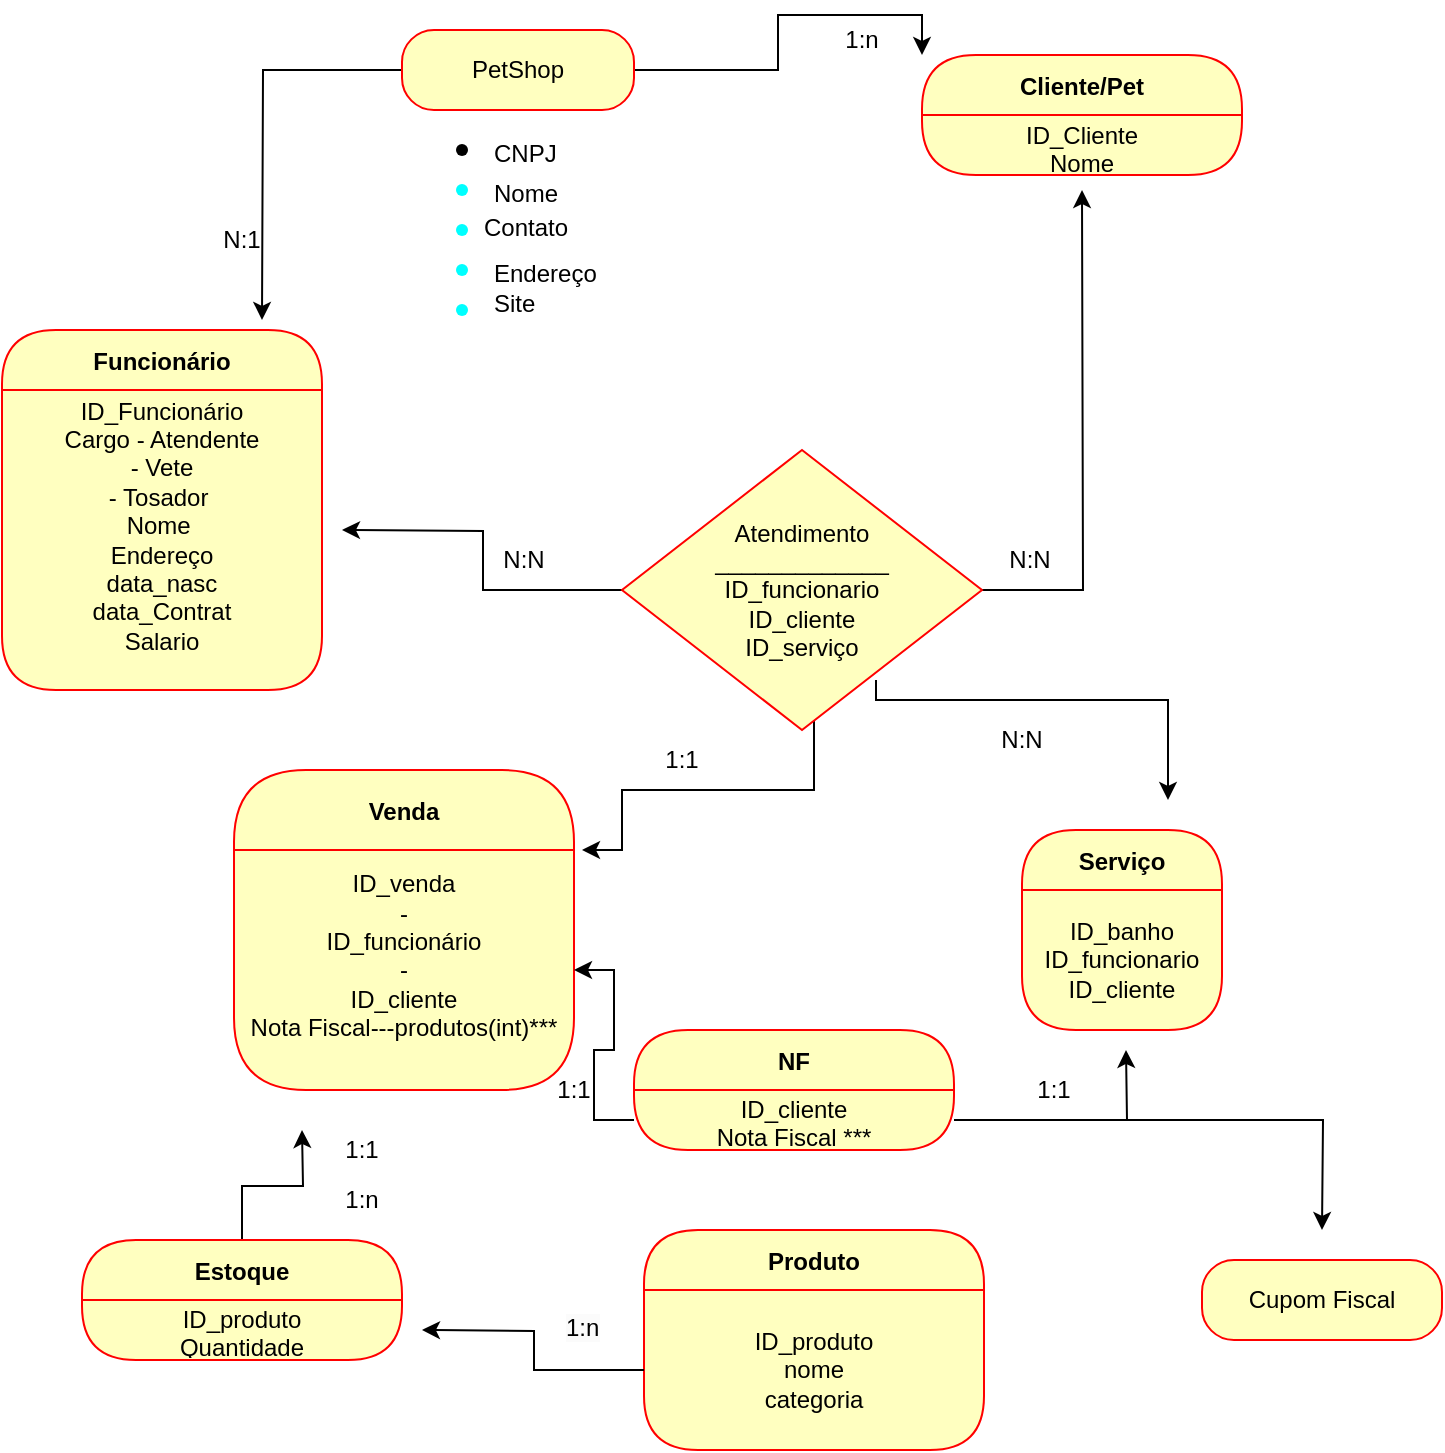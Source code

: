 <mxfile version="24.4.10" type="github">
  <diagram name="Página-1" id="zcAsPmrx_2H1WcOZVVPr">
    <mxGraphModel dx="1801" dy="1739" grid="1" gridSize="10" guides="1" tooltips="1" connect="1" arrows="1" fold="1" page="1" pageScale="1" pageWidth="827" pageHeight="1169" math="0" shadow="0">
      <root>
        <mxCell id="0" />
        <mxCell id="1" parent="0" />
        <mxCell id="4z_YQ-uFbUuo1N-JNkX1-2" value="" style="shape=waypoint;sketch=0;fillStyle=solid;size=6;pointerEvents=1;points=[];fillColor=none;resizable=0;rotatable=0;perimeter=centerPerimeter;snapToPoint=1;" vertex="1" parent="1">
          <mxGeometry x="150" y="30" width="20" height="20" as="geometry" />
        </mxCell>
        <mxCell id="4z_YQ-uFbUuo1N-JNkX1-3" value="" style="shape=waypoint;sketch=0;fillStyle=solid;size=6;pointerEvents=1;points=[];fillColor=none;resizable=0;rotatable=0;perimeter=centerPerimeter;snapToPoint=1;strokeColor=#00FFFF;" vertex="1" parent="1">
          <mxGeometry x="150" y="90" width="20" height="20" as="geometry" />
        </mxCell>
        <mxCell id="4z_YQ-uFbUuo1N-JNkX1-4" value="CNPJ" style="text;strokeColor=none;fillColor=none;spacingLeft=4;spacingRight=4;overflow=hidden;rotatable=0;points=[[0,0.5],[1,0.5]];portConstraint=eastwest;fontSize=12;whiteSpace=wrap;html=1;" vertex="1" parent="1">
          <mxGeometry x="170" y="27.5" width="50" height="25" as="geometry" />
        </mxCell>
        <mxCell id="4z_YQ-uFbUuo1N-JNkX1-5" value="Nome" style="text;strokeColor=none;fillColor=none;spacingLeft=4;spacingRight=4;overflow=hidden;rotatable=0;points=[[0,0.5],[1,0.5]];portConstraint=eastwest;fontSize=12;whiteSpace=wrap;html=1;" vertex="1" parent="1">
          <mxGeometry x="170" y="47.5" width="46" height="25" as="geometry" />
        </mxCell>
        <mxCell id="4z_YQ-uFbUuo1N-JNkX1-7" value="" style="shape=waypoint;sketch=0;fillStyle=solid;size=6;pointerEvents=1;points=[];fillColor=none;resizable=0;rotatable=0;perimeter=centerPerimeter;snapToPoint=1;strokeColor=#00FFFF;" vertex="1" parent="1">
          <mxGeometry x="150" y="50" width="20" height="20" as="geometry" />
        </mxCell>
        <mxCell id="4z_YQ-uFbUuo1N-JNkX1-8" value="" style="shape=waypoint;sketch=0;fillStyle=solid;size=6;pointerEvents=1;points=[];fillColor=none;resizable=0;rotatable=0;perimeter=centerPerimeter;snapToPoint=1;strokeColor=#00FFFF;" vertex="1" parent="1">
          <mxGeometry x="150" y="70" width="20" height="20" as="geometry" />
        </mxCell>
        <mxCell id="4z_YQ-uFbUuo1N-JNkX1-9" value="" style="shape=waypoint;sketch=0;fillStyle=solid;size=6;pointerEvents=1;points=[];fillColor=none;resizable=0;rotatable=0;perimeter=centerPerimeter;snapToPoint=1;strokeColor=#00FFFF;" vertex="1" parent="1">
          <mxGeometry x="150" y="110" width="20" height="20" as="geometry" />
        </mxCell>
        <mxCell id="4z_YQ-uFbUuo1N-JNkX1-10" value="Endereço" style="text;strokeColor=none;fillColor=none;spacingLeft=4;spacingRight=4;overflow=hidden;rotatable=0;points=[[0,0.5],[1,0.5]];portConstraint=eastwest;fontSize=12;whiteSpace=wrap;html=1;" vertex="1" parent="1">
          <mxGeometry x="170" y="87.5" width="76" height="25" as="geometry" />
        </mxCell>
        <mxCell id="4z_YQ-uFbUuo1N-JNkX1-11" value="Site" style="text;strokeColor=none;fillColor=none;spacingLeft=4;spacingRight=4;overflow=hidden;rotatable=0;points=[[0,0.5],[1,0.5]];portConstraint=eastwest;fontSize=12;whiteSpace=wrap;html=1;" vertex="1" parent="1">
          <mxGeometry x="170" y="102.5" width="40" height="30" as="geometry" />
        </mxCell>
        <mxCell id="4z_YQ-uFbUuo1N-JNkX1-13" value="Contato" style="text;strokeColor=none;fillColor=none;spacingLeft=4;spacingRight=4;overflow=hidden;rotatable=0;points=[[0,0.5],[1,0.5]];portConstraint=eastwest;fontSize=12;whiteSpace=wrap;html=1;" vertex="1" parent="1">
          <mxGeometry x="165" y="65" width="56" height="30" as="geometry" />
        </mxCell>
        <mxCell id="4z_YQ-uFbUuo1N-JNkX1-34" style="edgeStyle=orthogonalEdgeStyle;rounded=0;orthogonalLoop=1;jettySize=auto;html=1;entryX=0;entryY=0;entryDx=0;entryDy=0;" edge="1" parent="1" source="4z_YQ-uFbUuo1N-JNkX1-28" target="4z_YQ-uFbUuo1N-JNkX1-30">
          <mxGeometry relative="1" as="geometry" />
        </mxCell>
        <mxCell id="4z_YQ-uFbUuo1N-JNkX1-40" style="edgeStyle=orthogonalEdgeStyle;rounded=0;orthogonalLoop=1;jettySize=auto;html=1;" edge="1" parent="1" source="4z_YQ-uFbUuo1N-JNkX1-28">
          <mxGeometry relative="1" as="geometry">
            <mxPoint x="60" y="125" as="targetPoint" />
          </mxGeometry>
        </mxCell>
        <mxCell id="4z_YQ-uFbUuo1N-JNkX1-28" value="PetShop" style="rounded=1;whiteSpace=wrap;html=1;arcSize=40;fontColor=#000000;fillColor=#ffffc0;strokeColor=#ff0000;" vertex="1" parent="1">
          <mxGeometry x="130" y="-20" width="116" height="40" as="geometry" />
        </mxCell>
        <mxCell id="4z_YQ-uFbUuo1N-JNkX1-30" value="Cliente/Pet" style="swimlane;fontStyle=1;align=center;verticalAlign=middle;childLayout=stackLayout;horizontal=1;startSize=30;horizontalStack=0;resizeParent=0;resizeLast=1;container=0;fontColor=#000000;collapsible=0;rounded=1;arcSize=30;strokeColor=#ff0000;fillColor=#ffffc0;swimlaneFillColor=#ffffc0;dropTarget=0;" vertex="1" parent="1">
          <mxGeometry x="390" y="-7.5" width="160" height="60" as="geometry" />
        </mxCell>
        <mxCell id="4z_YQ-uFbUuo1N-JNkX1-31" value="ID_Cliente&lt;br&gt;Nome" style="text;html=1;strokeColor=none;fillColor=none;align=center;verticalAlign=middle;spacingLeft=4;spacingRight=4;whiteSpace=wrap;overflow=hidden;rotatable=0;fontColor=#000000;" vertex="1" parent="4z_YQ-uFbUuo1N-JNkX1-30">
          <mxGeometry y="30" width="160" height="30" as="geometry" />
        </mxCell>
        <mxCell id="4z_YQ-uFbUuo1N-JNkX1-37" value="Funcionário" style="swimlane;fontStyle=1;align=center;verticalAlign=middle;childLayout=stackLayout;horizontal=1;startSize=30;horizontalStack=0;resizeParent=0;resizeLast=1;container=0;fontColor=#000000;collapsible=0;rounded=1;arcSize=30;strokeColor=#ff0000;fillColor=#ffffc0;swimlaneFillColor=#ffffc0;dropTarget=0;" vertex="1" parent="1">
          <mxGeometry x="-70" y="130" width="160" height="180" as="geometry" />
        </mxCell>
        <mxCell id="4z_YQ-uFbUuo1N-JNkX1-38" value="ID_Funcionário&lt;br&gt;Cargo - Atendente&lt;br&gt;&amp;nbsp;- Vete&amp;nbsp;&lt;br&gt;- Tosador&amp;nbsp;&lt;br&gt;Nome&amp;nbsp;&lt;br&gt;Endereço&lt;br&gt;data_nasc&lt;br&gt;data_Contrat&lt;br&gt;Salario&lt;div&gt;&lt;br&gt;&lt;/div&gt;" style="text;html=1;strokeColor=none;fillColor=none;align=center;verticalAlign=middle;spacingLeft=4;spacingRight=4;whiteSpace=wrap;overflow=hidden;rotatable=0;fontColor=#000000;" vertex="1" parent="4z_YQ-uFbUuo1N-JNkX1-37">
          <mxGeometry y="30" width="160" height="150" as="geometry" />
        </mxCell>
        <mxCell id="4z_YQ-uFbUuo1N-JNkX1-41" value="N:1" style="text;html=1;align=center;verticalAlign=middle;whiteSpace=wrap;rounded=0;" vertex="1" parent="1">
          <mxGeometry x="20" y="70" width="60" height="30" as="geometry" />
        </mxCell>
        <mxCell id="4z_YQ-uFbUuo1N-JNkX1-42" value="1:n" style="text;html=1;align=center;verticalAlign=middle;whiteSpace=wrap;rounded=0;" vertex="1" parent="1">
          <mxGeometry x="330" y="-30" width="60" height="30" as="geometry" />
        </mxCell>
        <mxCell id="4z_YQ-uFbUuo1N-JNkX1-46" style="edgeStyle=orthogonalEdgeStyle;rounded=0;orthogonalLoop=1;jettySize=auto;html=1;" edge="1" parent="1" source="4z_YQ-uFbUuo1N-JNkX1-43">
          <mxGeometry relative="1" as="geometry">
            <mxPoint x="100" y="230" as="targetPoint" />
          </mxGeometry>
        </mxCell>
        <mxCell id="4z_YQ-uFbUuo1N-JNkX1-57" style="edgeStyle=orthogonalEdgeStyle;rounded=0;orthogonalLoop=1;jettySize=auto;html=1;" edge="1" parent="1" source="4z_YQ-uFbUuo1N-JNkX1-43">
          <mxGeometry relative="1" as="geometry">
            <mxPoint x="470" y="60" as="targetPoint" />
          </mxGeometry>
        </mxCell>
        <mxCell id="4z_YQ-uFbUuo1N-JNkX1-69" style="edgeStyle=orthogonalEdgeStyle;rounded=0;orthogonalLoop=1;jettySize=auto;html=1;" edge="1" parent="1" source="4z_YQ-uFbUuo1N-JNkX1-43">
          <mxGeometry relative="1" as="geometry">
            <mxPoint x="220" y="390" as="targetPoint" />
            <Array as="points">
              <mxPoint x="336" y="360" />
              <mxPoint x="240" y="360" />
              <mxPoint x="240" y="390" />
            </Array>
          </mxGeometry>
        </mxCell>
        <mxCell id="4z_YQ-uFbUuo1N-JNkX1-104" value="" style="edgeStyle=orthogonalEdgeStyle;rounded=0;orthogonalLoop=1;jettySize=auto;html=1;" edge="1" parent="1">
          <mxGeometry relative="1" as="geometry">
            <mxPoint x="367" y="305" as="sourcePoint" />
            <mxPoint x="513" y="365" as="targetPoint" />
            <Array as="points">
              <mxPoint x="373" y="315" />
              <mxPoint x="513" y="315" />
              <mxPoint x="513" y="355" />
            </Array>
          </mxGeometry>
        </mxCell>
        <mxCell id="4z_YQ-uFbUuo1N-JNkX1-43" value="Atendimento&lt;br&gt;_____________&lt;br&gt;ID_funcionario&lt;br&gt;ID_cliente&lt;br&gt;ID_serviço" style="rhombus;whiteSpace=wrap;html=1;fontColor=#000000;fillColor=#ffffc0;strokeColor=#ff0000;" vertex="1" parent="1">
          <mxGeometry x="240" y="190" width="180" height="140" as="geometry" />
        </mxCell>
        <mxCell id="4z_YQ-uFbUuo1N-JNkX1-48" value="Venda" style="swimlane;fontStyle=1;align=center;verticalAlign=middle;childLayout=stackLayout;horizontal=1;startSize=40;horizontalStack=0;resizeParent=0;resizeLast=1;container=0;fontColor=#000000;collapsible=0;rounded=1;arcSize=30;strokeColor=#ff0000;fillColor=#ffffc0;swimlaneFillColor=#ffffc0;dropTarget=0;" vertex="1" parent="1">
          <mxGeometry x="46" y="350" width="170" height="160" as="geometry" />
        </mxCell>
        <mxCell id="4z_YQ-uFbUuo1N-JNkX1-49" value="ID_venda&lt;br&gt;-&lt;br&gt;ID_funcionário&lt;br&gt;-&lt;br&gt;ID_cliente&lt;br&gt;Nota Fiscal---produtos(int)***&lt;br&gt;&lt;div&gt;&lt;br&gt;&lt;/div&gt;" style="text;html=1;strokeColor=none;fillColor=none;align=center;verticalAlign=middle;spacingLeft=4;spacingRight=4;whiteSpace=wrap;overflow=hidden;rotatable=0;fontColor=#000000;" vertex="1" parent="4z_YQ-uFbUuo1N-JNkX1-48">
          <mxGeometry y="40" width="170" height="120" as="geometry" />
        </mxCell>
        <mxCell id="4z_YQ-uFbUuo1N-JNkX1-51" value="Serviço" style="swimlane;fontStyle=1;align=center;verticalAlign=middle;childLayout=stackLayout;horizontal=1;startSize=30;horizontalStack=0;resizeParent=0;resizeLast=1;container=0;fontColor=#000000;collapsible=0;rounded=1;arcSize=30;strokeColor=#ff0000;fillColor=#ffffc0;swimlaneFillColor=#ffffc0;dropTarget=0;" vertex="1" parent="1">
          <mxGeometry x="440" y="380" width="100" height="100" as="geometry" />
        </mxCell>
        <mxCell id="4z_YQ-uFbUuo1N-JNkX1-52" value="ID_banho&lt;br&gt;ID_funcionario&lt;br&gt;ID_cliente" style="text;html=1;strokeColor=none;fillColor=none;align=center;verticalAlign=middle;spacingLeft=4;spacingRight=4;whiteSpace=wrap;overflow=hidden;rotatable=0;fontColor=#000000;" vertex="1" parent="4z_YQ-uFbUuo1N-JNkX1-51">
          <mxGeometry y="30" width="100" height="70" as="geometry" />
        </mxCell>
        <mxCell id="4z_YQ-uFbUuo1N-JNkX1-54" value="N:N" style="text;html=1;align=center;verticalAlign=middle;whiteSpace=wrap;rounded=0;" vertex="1" parent="1">
          <mxGeometry x="161" y="230" width="60" height="30" as="geometry" />
        </mxCell>
        <mxCell id="4z_YQ-uFbUuo1N-JNkX1-55" value="N:N" style="text;html=1;align=center;verticalAlign=middle;whiteSpace=wrap;rounded=0;" vertex="1" parent="1">
          <mxGeometry x="414" y="230" width="60" height="30" as="geometry" />
        </mxCell>
        <mxCell id="4z_YQ-uFbUuo1N-JNkX1-70" value="NF" style="swimlane;fontStyle=1;align=center;verticalAlign=middle;childLayout=stackLayout;horizontal=1;startSize=30;horizontalStack=0;resizeParent=0;resizeLast=1;container=0;fontColor=#000000;collapsible=0;rounded=1;arcSize=30;strokeColor=#ff0000;fillColor=#ffffc0;swimlaneFillColor=#ffffc0;dropTarget=0;" vertex="1" parent="1">
          <mxGeometry x="246" y="480" width="160" height="60" as="geometry" />
        </mxCell>
        <mxCell id="4z_YQ-uFbUuo1N-JNkX1-84" style="edgeStyle=orthogonalEdgeStyle;rounded=0;orthogonalLoop=1;jettySize=auto;html=1;" edge="1" parent="4z_YQ-uFbUuo1N-JNkX1-70" source="4z_YQ-uFbUuo1N-JNkX1-71">
          <mxGeometry relative="1" as="geometry">
            <mxPoint x="246" y="10" as="targetPoint" />
          </mxGeometry>
        </mxCell>
        <mxCell id="4z_YQ-uFbUuo1N-JNkX1-102" style="edgeStyle=orthogonalEdgeStyle;rounded=0;orthogonalLoop=1;jettySize=auto;html=1;" edge="1" parent="4z_YQ-uFbUuo1N-JNkX1-70" source="4z_YQ-uFbUuo1N-JNkX1-71">
          <mxGeometry relative="1" as="geometry">
            <mxPoint x="344" y="100" as="targetPoint" />
          </mxGeometry>
        </mxCell>
        <mxCell id="4z_YQ-uFbUuo1N-JNkX1-71" value="ID_cliente&lt;br&gt;Nota Fiscal ***" style="text;html=1;strokeColor=none;fillColor=none;align=center;verticalAlign=middle;spacingLeft=4;spacingRight=4;whiteSpace=wrap;overflow=hidden;rotatable=0;fontColor=#000000;" vertex="1" parent="4z_YQ-uFbUuo1N-JNkX1-70">
          <mxGeometry y="30" width="160" height="30" as="geometry" />
        </mxCell>
        <mxCell id="4z_YQ-uFbUuo1N-JNkX1-73" style="edgeStyle=orthogonalEdgeStyle;rounded=0;orthogonalLoop=1;jettySize=auto;html=1;entryX=1;entryY=0.5;entryDx=0;entryDy=0;" edge="1" parent="1" source="4z_YQ-uFbUuo1N-JNkX1-71" target="4z_YQ-uFbUuo1N-JNkX1-49">
          <mxGeometry relative="1" as="geometry" />
        </mxCell>
        <mxCell id="4z_YQ-uFbUuo1N-JNkX1-79" value="1:1" style="text;html=1;align=center;verticalAlign=middle;whiteSpace=wrap;rounded=0;" vertex="1" parent="1">
          <mxGeometry x="240" y="330" width="60" height="30" as="geometry" />
        </mxCell>
        <mxCell id="4z_YQ-uFbUuo1N-JNkX1-80" value="N:N" style="text;html=1;align=center;verticalAlign=middle;whiteSpace=wrap;rounded=0;" vertex="1" parent="1">
          <mxGeometry x="410" y="320" width="60" height="30" as="geometry" />
        </mxCell>
        <mxCell id="4z_YQ-uFbUuo1N-JNkX1-85" value="1:1" style="text;html=1;align=center;verticalAlign=middle;whiteSpace=wrap;rounded=0;" vertex="1" parent="1">
          <mxGeometry x="426" y="495" width="60" height="30" as="geometry" />
        </mxCell>
        <mxCell id="4z_YQ-uFbUuo1N-JNkX1-86" value="1:1" style="text;html=1;align=center;verticalAlign=middle;whiteSpace=wrap;rounded=0;" vertex="1" parent="1">
          <mxGeometry x="186" y="495" width="60" height="30" as="geometry" />
        </mxCell>
        <mxCell id="4z_YQ-uFbUuo1N-JNkX1-87" value="Produto" style="swimlane;fontStyle=1;align=center;verticalAlign=middle;childLayout=stackLayout;horizontal=1;startSize=30;horizontalStack=0;resizeParent=0;resizeLast=1;container=0;fontColor=#000000;collapsible=0;rounded=1;arcSize=30;strokeColor=#ff0000;fillColor=#ffffc0;swimlaneFillColor=#ffffc0;dropTarget=0;" vertex="1" parent="1">
          <mxGeometry x="251" y="580" width="170" height="110" as="geometry" />
        </mxCell>
        <mxCell id="4z_YQ-uFbUuo1N-JNkX1-98" style="edgeStyle=orthogonalEdgeStyle;rounded=0;orthogonalLoop=1;jettySize=auto;html=1;" edge="1" parent="4z_YQ-uFbUuo1N-JNkX1-87" source="4z_YQ-uFbUuo1N-JNkX1-88">
          <mxGeometry relative="1" as="geometry">
            <mxPoint x="-111" y="50" as="targetPoint" />
          </mxGeometry>
        </mxCell>
        <mxCell id="4z_YQ-uFbUuo1N-JNkX1-88" value="ID_produto&lt;br&gt;nome&lt;br&gt;categoria" style="text;html=1;strokeColor=none;fillColor=none;align=center;verticalAlign=middle;spacingLeft=4;spacingRight=4;whiteSpace=wrap;overflow=hidden;rotatable=0;fontColor=#000000;" vertex="1" parent="4z_YQ-uFbUuo1N-JNkX1-87">
          <mxGeometry y="30" width="170" height="80" as="geometry" />
        </mxCell>
        <mxCell id="4z_YQ-uFbUuo1N-JNkX1-99" style="edgeStyle=orthogonalEdgeStyle;rounded=0;orthogonalLoop=1;jettySize=auto;html=1;" edge="1" parent="1" source="4z_YQ-uFbUuo1N-JNkX1-95">
          <mxGeometry relative="1" as="geometry">
            <mxPoint x="80" y="530" as="targetPoint" />
          </mxGeometry>
        </mxCell>
        <mxCell id="4z_YQ-uFbUuo1N-JNkX1-95" value="Estoque" style="swimlane;fontStyle=1;align=center;verticalAlign=middle;childLayout=stackLayout;horizontal=1;startSize=30;horizontalStack=0;resizeParent=0;resizeLast=1;container=0;fontColor=#000000;collapsible=0;rounded=1;arcSize=30;strokeColor=#ff0000;fillColor=#ffffc0;swimlaneFillColor=#ffffc0;dropTarget=0;" vertex="1" parent="1">
          <mxGeometry x="-30" y="585" width="160" height="60" as="geometry" />
        </mxCell>
        <mxCell id="4z_YQ-uFbUuo1N-JNkX1-96" value="ID_produto&lt;br&gt;Quantidade" style="text;html=1;strokeColor=none;fillColor=none;align=center;verticalAlign=middle;spacingLeft=4;spacingRight=4;whiteSpace=wrap;overflow=hidden;rotatable=0;fontColor=#000000;" vertex="1" parent="4z_YQ-uFbUuo1N-JNkX1-95">
          <mxGeometry y="30" width="160" height="30" as="geometry" />
        </mxCell>
        <mxCell id="4z_YQ-uFbUuo1N-JNkX1-100" value="Cupom Fiscal" style="rounded=1;whiteSpace=wrap;html=1;arcSize=40;fontColor=#000000;fillColor=#ffffc0;strokeColor=#ff0000;" vertex="1" parent="1">
          <mxGeometry x="530" y="595" width="120" height="40" as="geometry" />
        </mxCell>
        <mxCell id="4z_YQ-uFbUuo1N-JNkX1-106" value="1:1" style="text;html=1;align=center;verticalAlign=middle;whiteSpace=wrap;rounded=0;" vertex="1" parent="1">
          <mxGeometry x="80" y="525" width="60" height="30" as="geometry" />
        </mxCell>
        <mxCell id="4z_YQ-uFbUuo1N-JNkX1-107" value="1:n" style="text;html=1;align=center;verticalAlign=middle;whiteSpace=wrap;rounded=0;" vertex="1" parent="1">
          <mxGeometry x="80" y="550" width="60" height="30" as="geometry" />
        </mxCell>
        <mxCell id="4z_YQ-uFbUuo1N-JNkX1-109" value="&lt;span style=&quot;color: rgb(0, 0, 0); font-family: Helvetica; font-size: 12px; font-style: normal; font-variant-ligatures: normal; font-variant-caps: normal; font-weight: 400; letter-spacing: normal; orphans: 2; text-align: center; text-indent: 0px; text-transform: none; widows: 2; word-spacing: 0px; -webkit-text-stroke-width: 0px; white-space: normal; background-color: rgb(251, 251, 251); text-decoration-thickness: initial; text-decoration-style: initial; text-decoration-color: initial; display: inline !important; float: none;&quot;&gt;1:n&lt;/span&gt;" style="text;whiteSpace=wrap;html=1;" vertex="1" parent="1">
          <mxGeometry x="210" y="615" width="50" height="40" as="geometry" />
        </mxCell>
      </root>
    </mxGraphModel>
  </diagram>
</mxfile>
